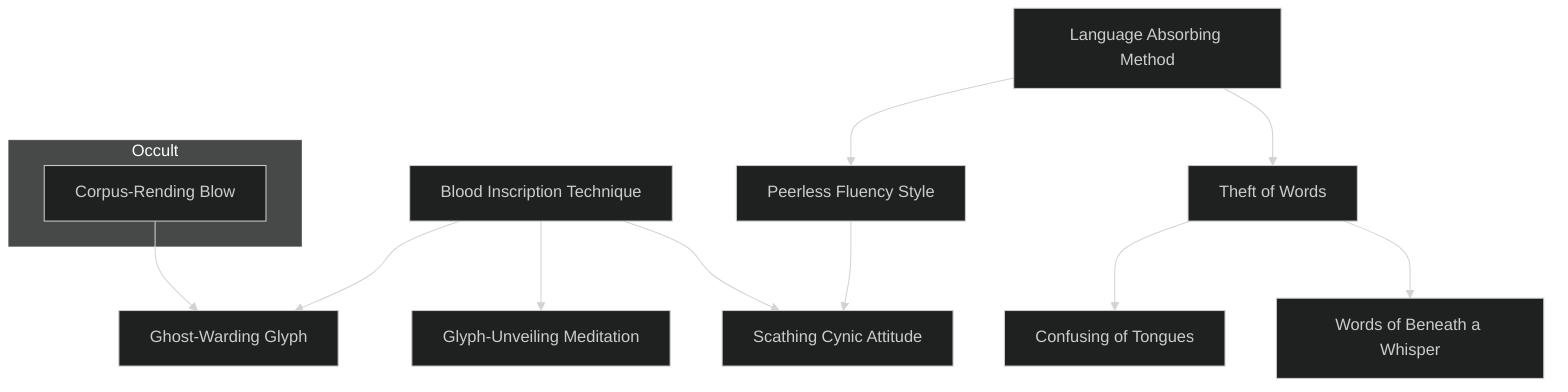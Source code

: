 ---
config:
  theme: dark
---
flowchart TD

    language_absorbing_method[Language Absorbing Method]
    click language_absorbing_method callback "
        Language Absorbing Method<br>
        <br>
        Cost: 5 motes, 1 Willpower<br>
        Duration: One week<br>
        Type: Simple<br>
        Minimum Linguistics: 2<br>
        Minimum Essence: 2<br>
        Prerequisite Charms: None<br>
        <br>
        With this Charm, an Abyssal may absorb a victim’s
        knowledge of language even as he devours her Essence.
        The character must have consumed at least 1 mote from
        the target sometime during the scene — whether through
        blood drinking, Charms, etc. His player then rolls Wits +
        Linguistics, with a difficulty of (5 - the total number of
        motes taken). If this lowers the difficulty below one, no roll
        is needed. If the roll succeeds, the Abyssal instantly learns
        one language of his choice known to the target. This
        knowledge is absolute — the deathknight speaks with
        perfect fluency and no trace of accent and may read and
        write in the tongue so long as the target knew how to do so.
        If the character consumes more than 5 motes, he may also
        spend double the requisite experience point cost to digest
        the stolen knowledge and permanently increase his Linguistics
        rating on the spot. Otherwise, languages absorbed
        with this Charm fade completely when the Charm expires.
        "

    peerless_fluency_style[Peerless Fluency Style]
    language_absorbing_method --> peerless_fluency_style
    click peerless_fluency_style callback "
        Peerless Fluency Style<br>
        <br>
        Cost: 1 mote per die<br>
        Duration: One scene<br>
        Type: Reflexive<br>
        Minimum Linguistics: 4<br>
        Minimum Essence: 2<br>
        Prerequisite Charms: Language Absorbing Method<br>
        <br>
        As the warrior-poets of the Underworld, many Abyssal
        Exalted speak and write with haunting skill and
        eloquence. For every mote spent on this Charm, the
        character may add one die to all Linguistics rolls for a
        specific known language. These dice are mechanically
        identical to a Linguistics specialty (see Exalted, p. 140)
        and may similarly add to other communication-related
        rolls, at Storyteller discretion. The character cannot purchase
        more bonus dice for any language than her
        Intelligence score. Note that characters with four or more
        dice of fluency convey superhuman grace, as is immediately
        evident to any listener or reader. Indeed, slow-witted
        mortals may have trouble following the cadence and
        intricate vocabulary of such characters.
        "

    theft_of_words[Theft of Words]
    language_absorbing_method --> theft_of_words
    click theft_of_words callback "
        Theft of Words<br>
        <br>
        Cost: 2 motes + 4 motes per language<br>
        Duration: One hour<br>
        Type: Simple<br>
        Minimum Linguistics: 4<br>
        Minimum Essence: 2<br>
        Prerequisite Charms: Language Absorbing Method<br>
        <br>
        With this Charm, an Abyssal can temporarily excise
        a victim’s comprehension of a particular language. The
        Exalt whispers softly in the maddening dialect of the
        Malfeans and indicates a target within line of sight. His
        player then rolls Manipulation + Linguistics against a
        difficulty of the target’s permanent Essence. For every
        success rolled, the character may spend 5 motes to remove
        a random language or pick a language known the Abyssal
        and suppress it. The latter is a gamble, however, unless the
        Exalt is certain his target knows the language in question.
        Individuals deprived of all languages cannot speak or write
        at all, although they may attempt to grunt and crudely
        pantomime their intentions. Once the duration ends, the
        target regains full memory of all her forgotten languages.
        This Charm has no effect on beings with a higher permanent
        Essence than the Exalt.
        "

    confusing_of_tongues[Confusing of Tongues]
    theft_of_words --> confusing_of_tongues
    click confusing_of_tongues callback "
        Confusing of Tongues<br>
        <br>
        Cost: 8 motes, 1 Willpower<br>
        Duration: One scene<br>
        Type: Simple<br>
        Minimum Linguistics: 5<br>
        Minimum Essence: 3<br>
        Prerequisite Charms: Theft of Words<br>
        <br>
        Cursing sharply in the lost tongue of the Malfeans,
        the Abyssal distorts all communication in a zone around
        her person. No one inside this area of effect can
        understand written or spoken language. Familiar letters
        run together into baffling glyphs, while every
        spoken phrase twists into complete gibberish. Clever
        characters may communicate simple concepts with
        pantomime or crude drawings, but formal or established
        hand signs convey no more meaning than any
        spoken tongue. The character makes a Manipulation +
        Linguistics roll against the targets, with a difficulty
        equal to the targets’ highest permanent Essence. This
        Charm has no effect on characters whose permanent
        Essence matches or exceeds the Abyssal’s. However,
        while such beings hear and see languages as they truly
        are, their own words remain twisted to affected beings.
        The zone of distortion extends to a radius of (the
        character’s permanent Essence x 3) yards.
        "

    words_of_beneath_a_whisper[Words of Beneath a Whisper]
    theft_of_words --> words_of_beneath_a_whisper
    click words_of_beneath_a_whisper callback "
        Words of Beneath a Whisper<br>
        <br>
        Cost: 3 motes, 1 Willpower<br>
        Duration: Until released<br>
        Type: Simple<br>
        Minimum Linguistics: 5<br>
        Minimum Essence: 3<br>
        Prerequisite Charms: Theft of Words<br>
        <br>
        An Abyssal with this Charm may bypass language
        entirely and communicate telepathically. The character
        must be able to directly sense her target to invoke
        this Charm. If at any time the Exalt cannot perceive
        her target, the connection instantly breaks, and the
        Charm ends. While the link remains, however, the
        Abyssal can project her thoughts at will as a reflexive
        action, enabling her to speak with someone she does
        not share a language with. The target knows the
        thoughts come from outside his mind, although he
        cannot pinpoint their source without other magic
        unless the Exalt identifies herself. Similarly, the target
        may project his own thoughts and replies along the
        link. As with vocalized speech, neither party projects
        information they do not intend to convey — this
        Charm does not allow deeper mind reading or memory
        probing, nor does it preclude deception.
        "

    blood_inscription_technique[Blood Inscription Technique]
    click blood_inscription_technique callback "
        Blood Inscription Technique<br>
        <br>
        Cost: 4 motes<br>
        Duration: One scene<br>
        Type: Simple<br>
        Minimum Linguistics: 1<br>
        Minimum Essence: 1<br>
        Prerequisite Charms: None<br>
        <br>
        By channeling Essence-laden blood through his fingertips,
        an Exalt who knows this Charm always has a
        means of writing. As the Abyssal traces glyphs with his
        fingers, his touch leaves runes of indelible crimson.
        Marks etched with this Charm are virtually indistinguishable
        from ink stains and can be cleaned or removed
        as such if the writing surface permits. It is far easier to
        scrub stone than paper, after all. If used to mark living
        beings, the glyphs resemble tattoos, but gradually fade
        over a period or days or weeks like any applied dye.
        Characters using this Charm write with uncanny precision,
        easily matching the graceful calligraphy of even a
        very fine stylus or brush.
        "

    subgraph Occult
        corpus_rending_blow[Corpus-Rending Blow]
    end

    ghost_warding_glyph[Ghost-Warding Glyph]
    blood_inscription_technique --> ghost_warding_glyph
    corpus_rending_blow --> ghost_warding_glyph
    click ghost_warding_glyph callback "
        Ghost-Warding Glyph<br>
        <br>
        Cost: 8 motes<br>
        Duration: One day<br>
        Type: Simple<br>
        Minimum Linguistics: 2<br>
        Minimum Occult: 4<br>
        Minimum Essence: 2<br>
        Prerequisite Charms: Corpus-Rending Blow, Blood Inscription Technique<br>
        <br>
        By tracing a mystical blood rune on a target’s forehead,
        an Abyssal with this Charm may protect an individual from
        hungry ghosts and walking dead. The mark cannot be
        washed off and retains a slick appearance even after it dries.
        For the duration of the Charm, no zombie or bestial ghost
        will attack the target unless compelled to do so by a necro-
        mancer, an Abyssal, a ghost using Arcanoi or some other
        supernatural compulsion. Sentient ghosts generally leave
        the character alone out of fear of the Deathlords but are not
        compelled to do so. This Charm can enchant any human,
        including Exalted, but any display of an anima banner or
        Caste Mark burns away the rune and revokes the protection.
        The Abyssal may use the Ghost-Warding Glyph on himself.
        "

    glyph_unveiling_meditation[Glyph-Unveiling Meditation]
    blood_inscription_technique --> glyph_unveiling_meditation
    click glyph_unveiling_meditation callback "
        Glyph-Unveiling Meditation<br>
        <br>
        Cost: 5 motes, 1 Willpower<br>
        Duration: One reading<br>
        Type: Simple<br>
        Minimum Linguistics: 3<br>
        Minimum Essence: 2<br>
        Prerequisite Charms: Blood Inscription Technique<br>
        <br>
        By touching a sample of writing, an Abyssal with this
        Charm can attune his mind to the lingering wisps of
        memory left by the author. The Exalt can read the targeted
        work with perfect fluency, but loses attunement and
        comprehension as soon as he stops reading or reaches the
        end of the document. Note that it is not necessary to read
        in a linear manner: He may skim passages, jump ahead and
        reread sections as many times as desired. However, once
        the Abyssal halts to pursue another task, the Charm end.
        Although an Exalt cannot quote specific passages or recall
        exact wording after the Charm ends, he still remembers
        what he read and what it meant.<br>
        This Charm does not work against artificial languages,
        codes and other such methods of deliberately
        obscuring the content of a work, as the author’s intent is
        devious and the traces left behind are opaque.
        "

    scathing_cynic_attitude[Scathing Cynic Attitude]
    peerless_fluency_style --> scathing_cynic_attitude
    blood_inscription_technique --> scathing_cynic_attitude
    click scathing_cynic_attitude callback "
        Scathing Cynic Attitude<br>
        <br>
        Cost: 6 motes, 1 Willpower<br>
        Duration: One scene<br>
        Type: Reflexive<br>
        Minimum Linguistics: 5<br>
        Minimum Essence: 2<br>
        Prerequisite Charms: Peerless Fluency Style, Blood Inscription Technique<br>
        <br>
        A character using this Charm becomes preternaturally
        resistant to all forms of persuasion, from simple
        argument to outright mind control. For the duration of
        the Charm, the character’s Nature changes to Critic.
        Any time the deathknight is subjected to words or magic
        that would alter his point of view or perceptions, his
        player may reflexively roll Willpower against a difficulty
        of the offending character’s Essence. Success allows the
        Abyssal to scornfully shrug off the suggestion. Characters
        using this Charm are notably brusque and bitter, which
        adds +1 to the difficulty of all Charisma rolls. Scathing
        Cynic Attitude cannot defend against persuasion by
        beings with a higher permanent Essence than the
        character’s Willpower.
        "